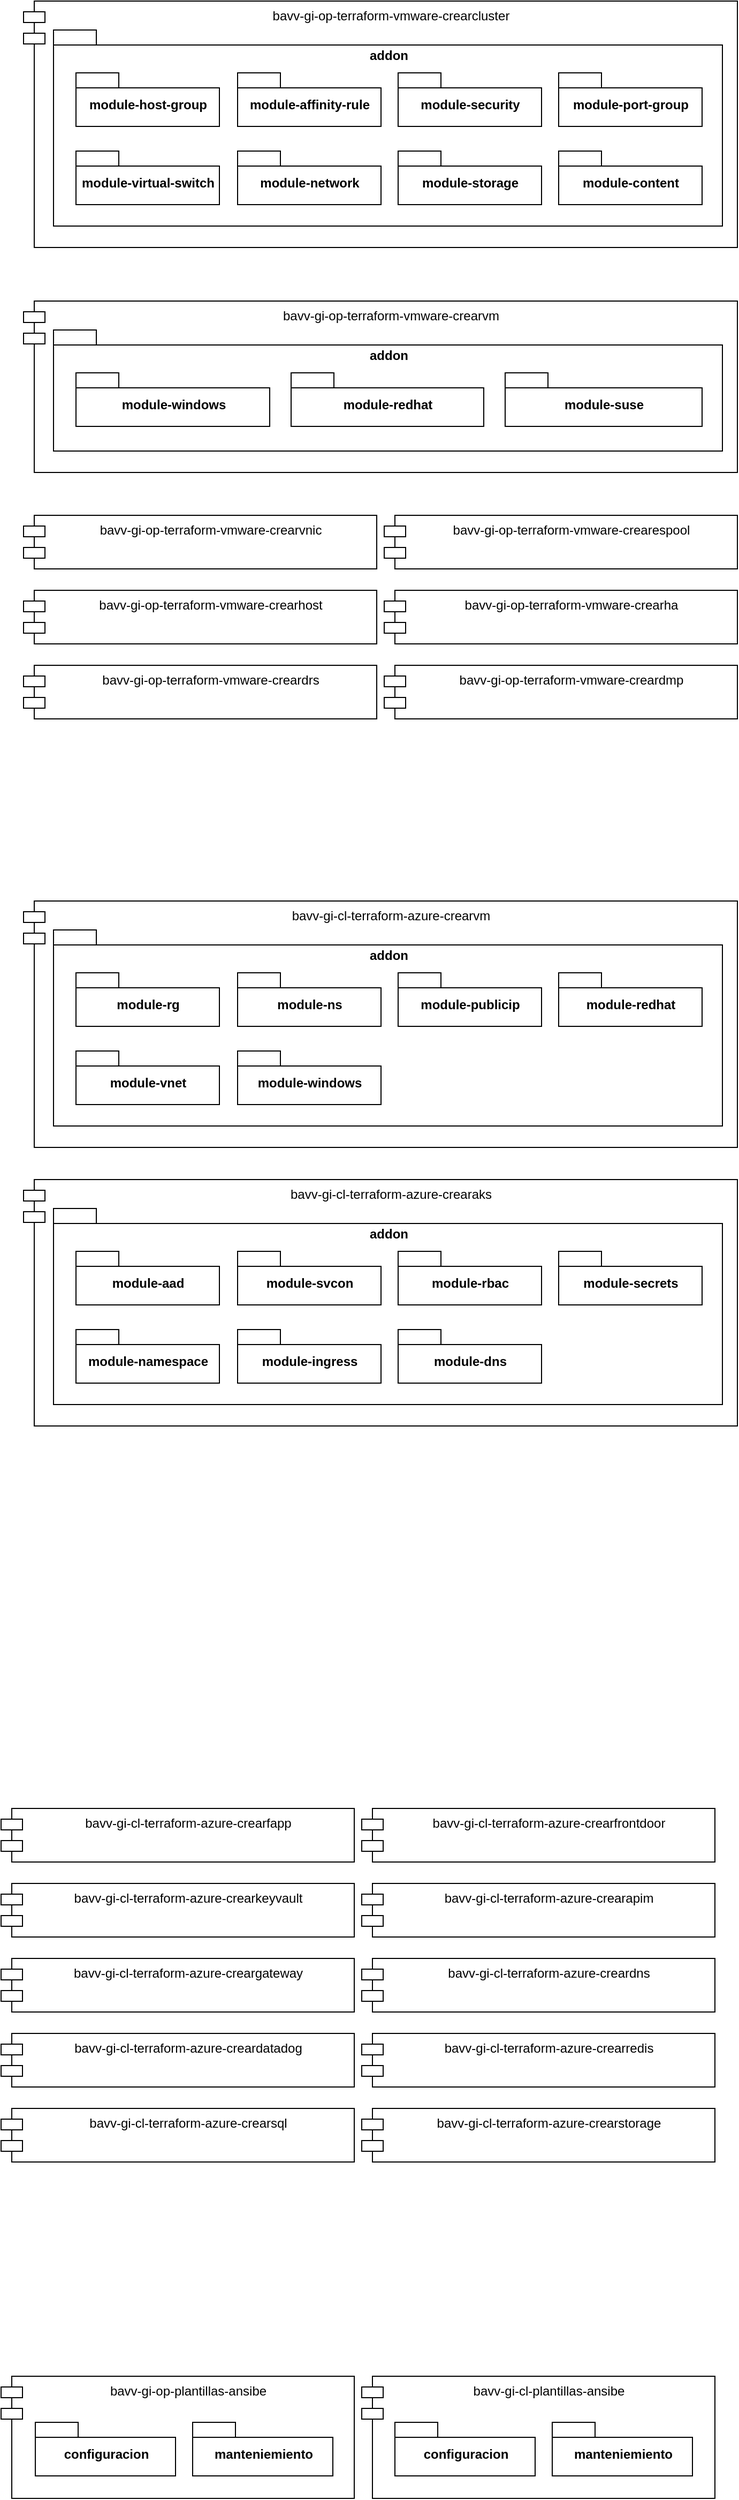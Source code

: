 <mxfile version="20.8.20" type="github">
  <diagram name="Page-1" id="5f0bae14-7c28-e335-631c-24af17079c00">
    <mxGraphModel dx="794" dy="509" grid="0" gridSize="10" guides="1" tooltips="1" connect="1" arrows="1" fold="1" page="1" pageScale="1" pageWidth="1100" pageHeight="850" background="none" math="0" shadow="0">
      <root>
        <mxCell id="0" />
        <mxCell id="1" parent="0" />
        <mxCell id="BwKcDBISeO8rM-5g9kwS-1" value="bavv-gi-op-terraform-vmware-crearcluster" style="shape=module;align=left;spacingLeft=20;align=center;verticalAlign=top;" parent="1" vertex="1">
          <mxGeometry x="150" y="40" width="667" height="230" as="geometry" />
        </mxCell>
        <mxCell id="awrq8H0JJblZVTlvvqXh-1" value="addon" style="shape=folder;fontStyle=1;spacingTop=10;tabWidth=40;tabHeight=14;tabPosition=left;html=1;verticalAlign=top;" vertex="1" parent="1">
          <mxGeometry x="178" y="67" width="625" height="183" as="geometry" />
        </mxCell>
        <mxCell id="awrq8H0JJblZVTlvvqXh-2" value="module-host-group" style="shape=folder;fontStyle=1;spacingTop=10;tabWidth=40;tabHeight=14;tabPosition=left;html=1;" vertex="1" parent="1">
          <mxGeometry x="199" y="107" width="134" height="50" as="geometry" />
        </mxCell>
        <mxCell id="awrq8H0JJblZVTlvvqXh-4" value="module-affinity-rule" style="shape=folder;fontStyle=1;spacingTop=10;tabWidth=40;tabHeight=14;tabPosition=left;html=1;" vertex="1" parent="1">
          <mxGeometry x="350" y="107" width="134" height="50" as="geometry" />
        </mxCell>
        <mxCell id="awrq8H0JJblZVTlvvqXh-5" value="module-security" style="shape=folder;fontStyle=1;spacingTop=10;tabWidth=40;tabHeight=14;tabPosition=left;html=1;" vertex="1" parent="1">
          <mxGeometry x="500" y="107" width="134" height="50" as="geometry" />
        </mxCell>
        <mxCell id="awrq8H0JJblZVTlvvqXh-6" value="module-port-group" style="shape=folder;fontStyle=1;spacingTop=10;tabWidth=40;tabHeight=14;tabPosition=left;html=1;" vertex="1" parent="1">
          <mxGeometry x="650" y="107" width="134" height="50" as="geometry" />
        </mxCell>
        <mxCell id="awrq8H0JJblZVTlvvqXh-7" value="module-virtual-switch" style="shape=folder;fontStyle=1;spacingTop=10;tabWidth=40;tabHeight=14;tabPosition=left;html=1;" vertex="1" parent="1">
          <mxGeometry x="199" y="180" width="134" height="50" as="geometry" />
        </mxCell>
        <mxCell id="awrq8H0JJblZVTlvvqXh-8" value="module-network" style="shape=folder;fontStyle=1;spacingTop=10;tabWidth=40;tabHeight=14;tabPosition=left;html=1;" vertex="1" parent="1">
          <mxGeometry x="350" y="180" width="134" height="50" as="geometry" />
        </mxCell>
        <mxCell id="awrq8H0JJblZVTlvvqXh-9" value="module-storage" style="shape=folder;fontStyle=1;spacingTop=10;tabWidth=40;tabHeight=14;tabPosition=left;html=1;" vertex="1" parent="1">
          <mxGeometry x="500" y="180" width="134" height="50" as="geometry" />
        </mxCell>
        <mxCell id="awrq8H0JJblZVTlvvqXh-10" value="module-content" style="shape=folder;fontStyle=1;spacingTop=10;tabWidth=40;tabHeight=14;tabPosition=left;html=1;" vertex="1" parent="1">
          <mxGeometry x="650" y="180" width="134" height="50" as="geometry" />
        </mxCell>
        <mxCell id="awrq8H0JJblZVTlvvqXh-11" value="bavv-gi-op-terraform-vmware-crearvm" style="shape=module;align=left;spacingLeft=20;align=center;verticalAlign=top;" vertex="1" parent="1">
          <mxGeometry x="150" y="320" width="667" height="160" as="geometry" />
        </mxCell>
        <mxCell id="awrq8H0JJblZVTlvvqXh-12" value="addon" style="shape=folder;fontStyle=1;spacingTop=10;tabWidth=40;tabHeight=14;tabPosition=left;html=1;verticalAlign=top;" vertex="1" parent="1">
          <mxGeometry x="178" y="347" width="625" height="113" as="geometry" />
        </mxCell>
        <mxCell id="awrq8H0JJblZVTlvvqXh-13" value="module-windows" style="shape=folder;fontStyle=1;spacingTop=10;tabWidth=40;tabHeight=14;tabPosition=left;html=1;" vertex="1" parent="1">
          <mxGeometry x="199" y="387" width="181" height="50" as="geometry" />
        </mxCell>
        <mxCell id="awrq8H0JJblZVTlvvqXh-14" value="module-redhat" style="shape=folder;fontStyle=1;spacingTop=10;tabWidth=40;tabHeight=14;tabPosition=left;html=1;" vertex="1" parent="1">
          <mxGeometry x="400" y="387" width="180" height="50" as="geometry" />
        </mxCell>
        <mxCell id="awrq8H0JJblZVTlvvqXh-15" value="module-suse" style="shape=folder;fontStyle=1;spacingTop=10;tabWidth=40;tabHeight=14;tabPosition=left;html=1;" vertex="1" parent="1">
          <mxGeometry x="600" y="387" width="184" height="50" as="geometry" />
        </mxCell>
        <mxCell id="awrq8H0JJblZVTlvvqXh-22" value="bavv-gi-op-terraform-vmware-crearvnic" style="shape=module;align=left;spacingLeft=20;align=center;verticalAlign=top;" vertex="1" parent="1">
          <mxGeometry x="150" y="520" width="330" height="50" as="geometry" />
        </mxCell>
        <mxCell id="awrq8H0JJblZVTlvvqXh-23" value="bavv-gi-op-terraform-vmware-crearespool" style="shape=module;align=left;spacingLeft=20;align=center;verticalAlign=top;" vertex="1" parent="1">
          <mxGeometry x="487" y="520" width="330" height="50" as="geometry" />
        </mxCell>
        <mxCell id="awrq8H0JJblZVTlvvqXh-24" value="bavv-gi-op-terraform-vmware-crearhost" style="shape=module;align=left;spacingLeft=20;align=center;verticalAlign=top;" vertex="1" parent="1">
          <mxGeometry x="150" y="590" width="330" height="50" as="geometry" />
        </mxCell>
        <mxCell id="awrq8H0JJblZVTlvvqXh-25" value="bavv-gi-op-terraform-vmware-crearha" style="shape=module;align=left;spacingLeft=20;align=center;verticalAlign=top;" vertex="1" parent="1">
          <mxGeometry x="487" y="590" width="330" height="50" as="geometry" />
        </mxCell>
        <mxCell id="awrq8H0JJblZVTlvvqXh-26" value="bavv-gi-op-terraform-vmware-creardrs" style="shape=module;align=left;spacingLeft=20;align=center;verticalAlign=top;" vertex="1" parent="1">
          <mxGeometry x="150" y="660" width="330" height="50" as="geometry" />
        </mxCell>
        <mxCell id="awrq8H0JJblZVTlvvqXh-27" value="bavv-gi-op-terraform-vmware-creardmp" style="shape=module;align=left;spacingLeft=20;align=center;verticalAlign=top;" vertex="1" parent="1">
          <mxGeometry x="487" y="660" width="330" height="50" as="geometry" />
        </mxCell>
        <mxCell id="awrq8H0JJblZVTlvvqXh-29" value="bavv-gi-cl-terraform-azure-crearvm" style="shape=module;align=left;spacingLeft=20;align=center;verticalAlign=top;" vertex="1" parent="1">
          <mxGeometry x="150" y="880" width="667" height="230" as="geometry" />
        </mxCell>
        <mxCell id="awrq8H0JJblZVTlvvqXh-30" value="addon" style="shape=folder;fontStyle=1;spacingTop=10;tabWidth=40;tabHeight=14;tabPosition=left;html=1;verticalAlign=top;" vertex="1" parent="1">
          <mxGeometry x="178" y="907" width="625" height="183" as="geometry" />
        </mxCell>
        <mxCell id="awrq8H0JJblZVTlvvqXh-31" value="module-rg" style="shape=folder;fontStyle=1;spacingTop=10;tabWidth=40;tabHeight=14;tabPosition=left;html=1;" vertex="1" parent="1">
          <mxGeometry x="199" y="947" width="134" height="50" as="geometry" />
        </mxCell>
        <mxCell id="awrq8H0JJblZVTlvvqXh-32" value="module-ns" style="shape=folder;fontStyle=1;spacingTop=10;tabWidth=40;tabHeight=14;tabPosition=left;html=1;" vertex="1" parent="1">
          <mxGeometry x="350" y="947" width="134" height="50" as="geometry" />
        </mxCell>
        <mxCell id="awrq8H0JJblZVTlvvqXh-33" value="module-publicip" style="shape=folder;fontStyle=1;spacingTop=10;tabWidth=40;tabHeight=14;tabPosition=left;html=1;" vertex="1" parent="1">
          <mxGeometry x="500" y="947" width="134" height="50" as="geometry" />
        </mxCell>
        <mxCell id="awrq8H0JJblZVTlvvqXh-34" value="module-redhat" style="shape=folder;fontStyle=1;spacingTop=10;tabWidth=40;tabHeight=14;tabPosition=left;html=1;" vertex="1" parent="1">
          <mxGeometry x="650" y="947" width="134" height="50" as="geometry" />
        </mxCell>
        <mxCell id="awrq8H0JJblZVTlvvqXh-35" value="module-vnet" style="shape=folder;fontStyle=1;spacingTop=10;tabWidth=40;tabHeight=14;tabPosition=left;html=1;" vertex="1" parent="1">
          <mxGeometry x="199" y="1020" width="134" height="50" as="geometry" />
        </mxCell>
        <mxCell id="awrq8H0JJblZVTlvvqXh-36" value="module-windows" style="shape=folder;fontStyle=1;spacingTop=10;tabWidth=40;tabHeight=14;tabPosition=left;html=1;" vertex="1" parent="1">
          <mxGeometry x="350" y="1020" width="134" height="50" as="geometry" />
        </mxCell>
        <mxCell id="awrq8H0JJblZVTlvvqXh-39" value="bavv-gi-cl-terraform-azure-crearaks" style="shape=module;align=left;spacingLeft=20;align=center;verticalAlign=top;" vertex="1" parent="1">
          <mxGeometry x="150" y="1140" width="667" height="230" as="geometry" />
        </mxCell>
        <mxCell id="awrq8H0JJblZVTlvvqXh-40" value="addon" style="shape=folder;fontStyle=1;spacingTop=10;tabWidth=40;tabHeight=14;tabPosition=left;html=1;verticalAlign=top;" vertex="1" parent="1">
          <mxGeometry x="178" y="1167" width="625" height="183" as="geometry" />
        </mxCell>
        <mxCell id="awrq8H0JJblZVTlvvqXh-41" value="module-aad" style="shape=folder;fontStyle=1;spacingTop=10;tabWidth=40;tabHeight=14;tabPosition=left;html=1;" vertex="1" parent="1">
          <mxGeometry x="199" y="1207" width="134" height="50" as="geometry" />
        </mxCell>
        <mxCell id="awrq8H0JJblZVTlvvqXh-42" value="module-svcon" style="shape=folder;fontStyle=1;spacingTop=10;tabWidth=40;tabHeight=14;tabPosition=left;html=1;" vertex="1" parent="1">
          <mxGeometry x="350" y="1207" width="134" height="50" as="geometry" />
        </mxCell>
        <mxCell id="awrq8H0JJblZVTlvvqXh-43" value="module-rbac" style="shape=folder;fontStyle=1;spacingTop=10;tabWidth=40;tabHeight=14;tabPosition=left;html=1;" vertex="1" parent="1">
          <mxGeometry x="500" y="1207" width="134" height="50" as="geometry" />
        </mxCell>
        <mxCell id="awrq8H0JJblZVTlvvqXh-44" value="module-secrets" style="shape=folder;fontStyle=1;spacingTop=10;tabWidth=40;tabHeight=14;tabPosition=left;html=1;" vertex="1" parent="1">
          <mxGeometry x="650" y="1207" width="134" height="50" as="geometry" />
        </mxCell>
        <mxCell id="awrq8H0JJblZVTlvvqXh-45" value="module-namespace" style="shape=folder;fontStyle=1;spacingTop=10;tabWidth=40;tabHeight=14;tabPosition=left;html=1;" vertex="1" parent="1">
          <mxGeometry x="199" y="1280" width="134" height="50" as="geometry" />
        </mxCell>
        <mxCell id="awrq8H0JJblZVTlvvqXh-46" value="module-ingress" style="shape=folder;fontStyle=1;spacingTop=10;tabWidth=40;tabHeight=14;tabPosition=left;html=1;" vertex="1" parent="1">
          <mxGeometry x="350" y="1280" width="134" height="50" as="geometry" />
        </mxCell>
        <mxCell id="awrq8H0JJblZVTlvvqXh-47" value="module-dns" style="shape=folder;fontStyle=1;spacingTop=10;tabWidth=40;tabHeight=14;tabPosition=left;html=1;" vertex="1" parent="1">
          <mxGeometry x="500" y="1280" width="134" height="50" as="geometry" />
        </mxCell>
        <mxCell id="awrq8H0JJblZVTlvvqXh-48" value="bavv-gi-cl-terraform-azure-crearfapp" style="shape=module;align=left;spacingLeft=20;align=center;verticalAlign=top;" vertex="1" parent="1">
          <mxGeometry x="129" y="1727" width="330" height="50" as="geometry" />
        </mxCell>
        <mxCell id="awrq8H0JJblZVTlvvqXh-49" value="bavv-gi-cl-terraform-azure-crearfrontdoor" style="shape=module;align=left;spacingLeft=20;align=center;verticalAlign=top;" vertex="1" parent="1">
          <mxGeometry x="466" y="1727" width="330" height="50" as="geometry" />
        </mxCell>
        <mxCell id="awrq8H0JJblZVTlvvqXh-50" value="bavv-gi-cl-terraform-azure-crearkeyvault" style="shape=module;align=left;spacingLeft=20;align=center;verticalAlign=top;" vertex="1" parent="1">
          <mxGeometry x="129" y="1797" width="330" height="50" as="geometry" />
        </mxCell>
        <mxCell id="awrq8H0JJblZVTlvvqXh-51" value="bavv-gi-cl-terraform-azure-crearapim" style="shape=module;align=left;spacingLeft=20;align=center;verticalAlign=top;" vertex="1" parent="1">
          <mxGeometry x="466" y="1797" width="330" height="50" as="geometry" />
        </mxCell>
        <mxCell id="awrq8H0JJblZVTlvvqXh-52" value="bavv-gi-cl-terraform-azure-creargateway" style="shape=module;align=left;spacingLeft=20;align=center;verticalAlign=top;" vertex="1" parent="1">
          <mxGeometry x="129" y="1867" width="330" height="50" as="geometry" />
        </mxCell>
        <mxCell id="awrq8H0JJblZVTlvvqXh-53" value="bavv-gi-cl-terraform-azure-creardns" style="shape=module;align=left;spacingLeft=20;align=center;verticalAlign=top;" vertex="1" parent="1">
          <mxGeometry x="466" y="1867" width="330" height="50" as="geometry" />
        </mxCell>
        <mxCell id="awrq8H0JJblZVTlvvqXh-54" value="bavv-gi-cl-terraform-azure-creardatadog" style="shape=module;align=left;spacingLeft=20;align=center;verticalAlign=top;" vertex="1" parent="1">
          <mxGeometry x="129" y="1937" width="330" height="50" as="geometry" />
        </mxCell>
        <mxCell id="awrq8H0JJblZVTlvvqXh-55" value="bavv-gi-cl-terraform-azure-crearredis" style="shape=module;align=left;spacingLeft=20;align=center;verticalAlign=top;" vertex="1" parent="1">
          <mxGeometry x="466" y="1937" width="330" height="50" as="geometry" />
        </mxCell>
        <mxCell id="awrq8H0JJblZVTlvvqXh-56" value="bavv-gi-cl-terraform-azure-crearsql" style="shape=module;align=left;spacingLeft=20;align=center;verticalAlign=top;" vertex="1" parent="1">
          <mxGeometry x="129" y="2007" width="330" height="50" as="geometry" />
        </mxCell>
        <mxCell id="awrq8H0JJblZVTlvvqXh-57" value="bavv-gi-cl-terraform-azure-crearstorage" style="shape=module;align=left;spacingLeft=20;align=center;verticalAlign=top;" vertex="1" parent="1">
          <mxGeometry x="466" y="2007" width="330" height="50" as="geometry" />
        </mxCell>
        <mxCell id="awrq8H0JJblZVTlvvqXh-62" value="bavv-gi-op-plantillas-ansibe" style="shape=module;align=left;spacingLeft=20;align=center;verticalAlign=top;" vertex="1" parent="1">
          <mxGeometry x="129" y="2257" width="330" height="114" as="geometry" />
        </mxCell>
        <mxCell id="awrq8H0JJblZVTlvvqXh-63" value="bavv-gi-cl-plantillas-ansibe" style="shape=module;align=left;spacingLeft=20;align=center;verticalAlign=top;" vertex="1" parent="1">
          <mxGeometry x="466" y="2257" width="330" height="114" as="geometry" />
        </mxCell>
        <mxCell id="awrq8H0JJblZVTlvvqXh-64" value="configuracion" style="shape=folder;fontStyle=1;spacingTop=10;tabWidth=40;tabHeight=14;tabPosition=left;html=1;" vertex="1" parent="1">
          <mxGeometry x="161" y="2300" width="131" height="50" as="geometry" />
        </mxCell>
        <mxCell id="awrq8H0JJblZVTlvvqXh-65" value="manteniemiento" style="shape=folder;fontStyle=1;spacingTop=10;tabWidth=40;tabHeight=14;tabPosition=left;html=1;" vertex="1" parent="1">
          <mxGeometry x="308" y="2300" width="131" height="50" as="geometry" />
        </mxCell>
        <mxCell id="awrq8H0JJblZVTlvvqXh-66" value="configuracion" style="shape=folder;fontStyle=1;spacingTop=10;tabWidth=40;tabHeight=14;tabPosition=left;html=1;" vertex="1" parent="1">
          <mxGeometry x="497" y="2300" width="131" height="50" as="geometry" />
        </mxCell>
        <mxCell id="awrq8H0JJblZVTlvvqXh-67" value="manteniemiento" style="shape=folder;fontStyle=1;spacingTop=10;tabWidth=40;tabHeight=14;tabPosition=left;html=1;" vertex="1" parent="1">
          <mxGeometry x="644" y="2300" width="131" height="50" as="geometry" />
        </mxCell>
      </root>
    </mxGraphModel>
  </diagram>
</mxfile>
